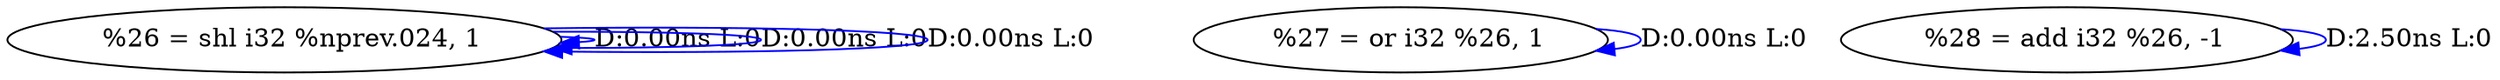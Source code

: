 digraph {
Node0x2ee1e40[label="  %26 = shl i32 %nprev.024, 1"];
Node0x2ee1e40 -> Node0x2ee1e40[label="D:0.00ns L:0",color=blue];
Node0x2ee1e40 -> Node0x2ee1e40[label="D:0.00ns L:0",color=blue];
Node0x2ee1e40 -> Node0x2ee1e40[label="D:0.00ns L:0",color=blue];
Node0x2ee1f20[label="  %27 = or i32 %26, 1"];
Node0x2ee1f20 -> Node0x2ee1f20[label="D:0.00ns L:0",color=blue];
Node0x2ee2000[label="  %28 = add i32 %26, -1"];
Node0x2ee2000 -> Node0x2ee2000[label="D:2.50ns L:0",color=blue];
}
